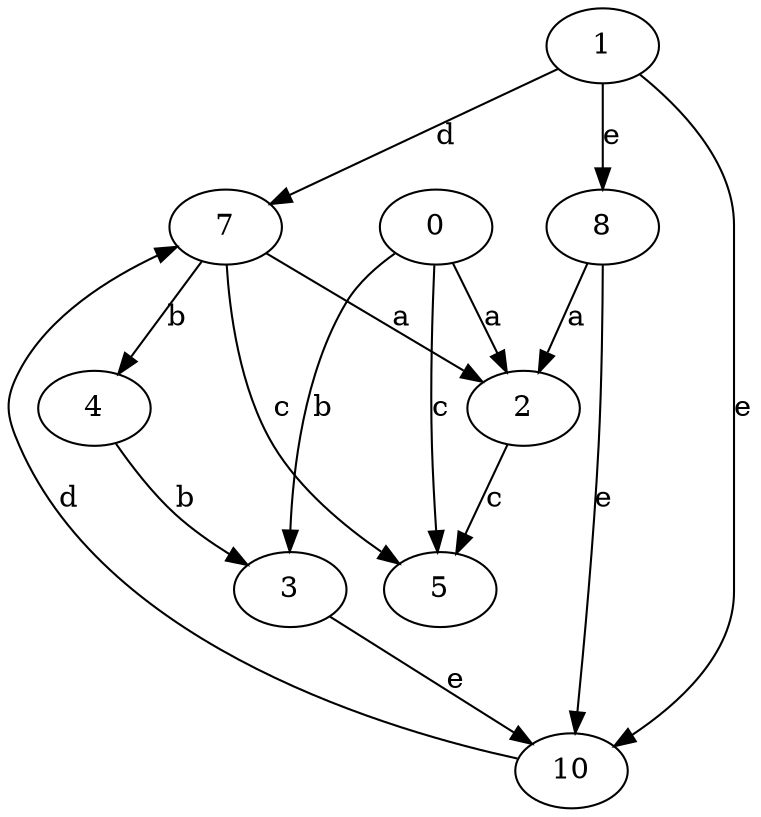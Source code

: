 strict digraph  {
1;
2;
3;
4;
0;
5;
7;
8;
10;
1 -> 7  [label=d];
1 -> 8  [label=e];
1 -> 10  [label=e];
2 -> 5  [label=c];
3 -> 10  [label=e];
4 -> 3  [label=b];
0 -> 2  [label=a];
0 -> 3  [label=b];
0 -> 5  [label=c];
7 -> 2  [label=a];
7 -> 4  [label=b];
7 -> 5  [label=c];
8 -> 2  [label=a];
8 -> 10  [label=e];
10 -> 7  [label=d];
}
